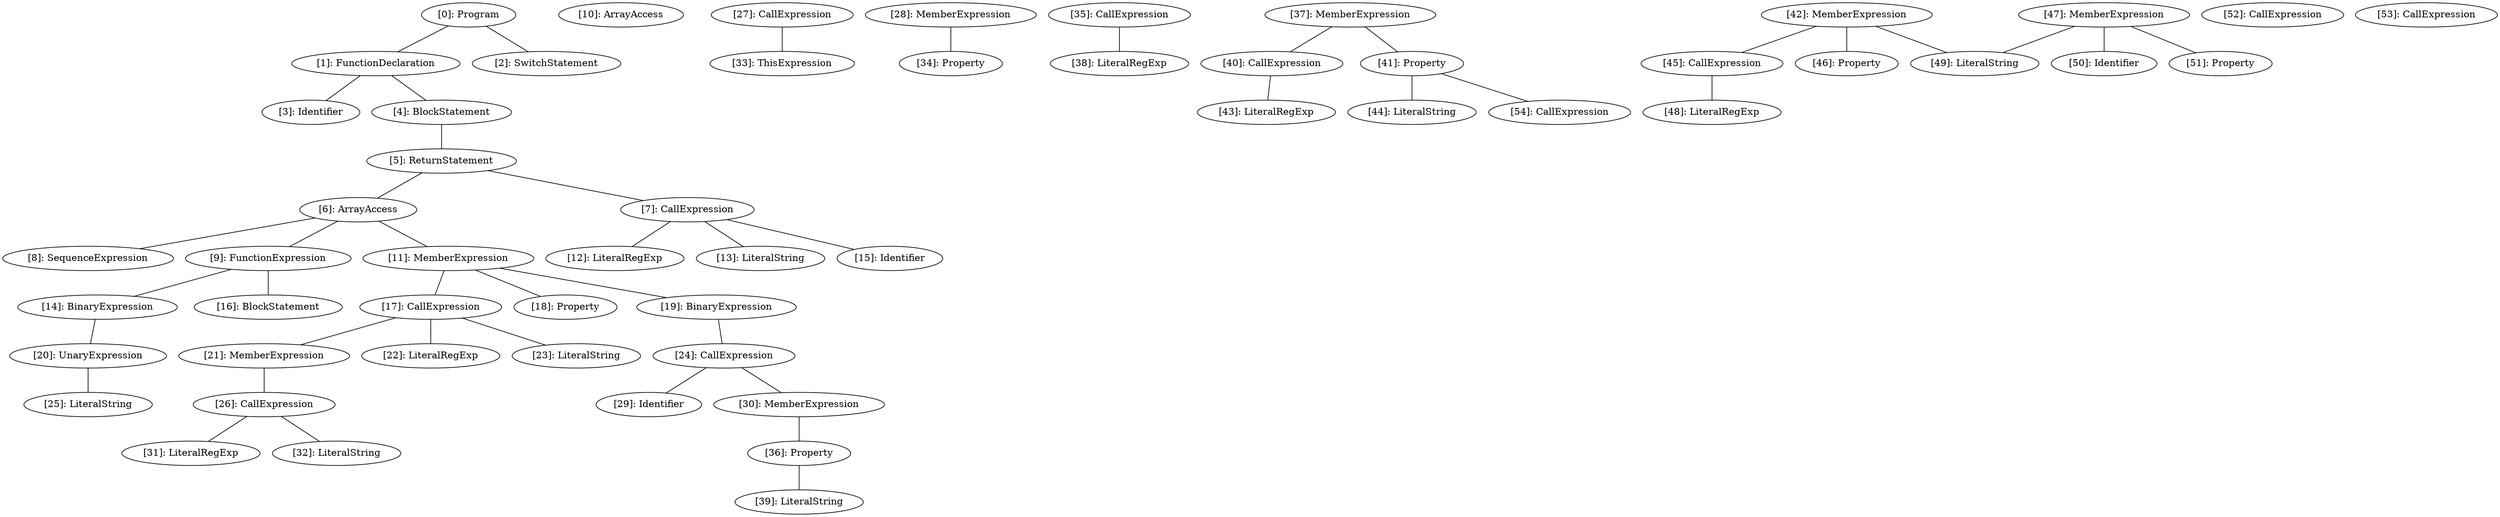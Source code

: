 // Result
graph {
	0 [label="[0]: Program"]
	1 [label="[1]: FunctionDeclaration"]
	2 [label="[2]: SwitchStatement"]
	3 [label="[3]: Identifier"]
	4 [label="[4]: BlockStatement"]
	5 [label="[5]: ReturnStatement"]
	6 [label="[6]: ArrayAccess"]
	7 [label="[7]: CallExpression"]
	8 [label="[8]: SequenceExpression"]
	9 [label="[9]: FunctionExpression"]
	10 [label="[10]: ArrayAccess"]
	11 [label="[11]: MemberExpression"]
	12 [label="[12]: LiteralRegExp"]
	13 [label="[13]: LiteralString"]
	14 [label="[14]: BinaryExpression"]
	15 [label="[15]: Identifier"]
	16 [label="[16]: BlockStatement"]
	17 [label="[17]: CallExpression"]
	18 [label="[18]: Property"]
	19 [label="[19]: BinaryExpression"]
	20 [label="[20]: UnaryExpression"]
	21 [label="[21]: MemberExpression"]
	22 [label="[22]: LiteralRegExp"]
	23 [label="[23]: LiteralString"]
	24 [label="[24]: CallExpression"]
	25 [label="[25]: LiteralString"]
	26 [label="[26]: CallExpression"]
	27 [label="[27]: CallExpression"]
	28 [label="[28]: MemberExpression"]
	29 [label="[29]: Identifier"]
	30 [label="[30]: MemberExpression"]
	31 [label="[31]: LiteralRegExp"]
	32 [label="[32]: LiteralString"]
	33 [label="[33]: ThisExpression"]
	34 [label="[34]: Property"]
	35 [label="[35]: CallExpression"]
	36 [label="[36]: Property"]
	37 [label="[37]: MemberExpression"]
	38 [label="[38]: LiteralRegExp"]
	39 [label="[39]: LiteralString"]
	40 [label="[40]: CallExpression"]
	41 [label="[41]: Property"]
	42 [label="[42]: MemberExpression"]
	43 [label="[43]: LiteralRegExp"]
	44 [label="[44]: LiteralString"]
	45 [label="[45]: CallExpression"]
	46 [label="[46]: Property"]
	47 [label="[47]: MemberExpression"]
	48 [label="[48]: LiteralRegExp"]
	49 [label="[49]: LiteralString"]
	50 [label="[50]: Identifier"]
	51 [label="[51]: Property"]
	52 [label="[52]: CallExpression"]
	53 [label="[53]: CallExpression"]
	54 [label="[54]: CallExpression"]
	0 -- 1
	0 -- 2
	1 -- 3
	1 -- 4
	4 -- 5
	5 -- 6
	5 -- 7
	6 -- 8
	6 -- 9
	6 -- 11
	7 -- 12
	7 -- 13
	7 -- 15
	9 -- 14
	9 -- 16
	11 -- 17
	11 -- 18
	11 -- 19
	14 -- 20
	17 -- 21
	17 -- 22
	17 -- 23
	19 -- 24
	20 -- 25
	21 -- 26
	24 -- 29
	24 -- 30
	26 -- 31
	26 -- 32
	27 -- 33
	28 -- 34
	30 -- 36
	35 -- 38
	36 -- 39
	37 -- 40
	37 -- 41
	40 -- 43
	41 -- 44
	41 -- 54
	42 -- 45
	42 -- 46
	42 -- 49
	45 -- 48
	47 -- 49
	47 -- 50
	47 -- 51
}
